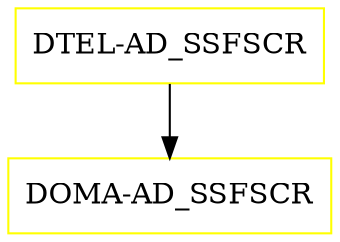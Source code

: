 digraph G {
  "DTEL-AD_SSFSCR" [shape=box,color=yellow];
  "DOMA-AD_SSFSCR" [shape=box,color=yellow,URL="./DOMA_AD_SSFSCR.html"];
  "DTEL-AD_SSFSCR" -> "DOMA-AD_SSFSCR";
}
